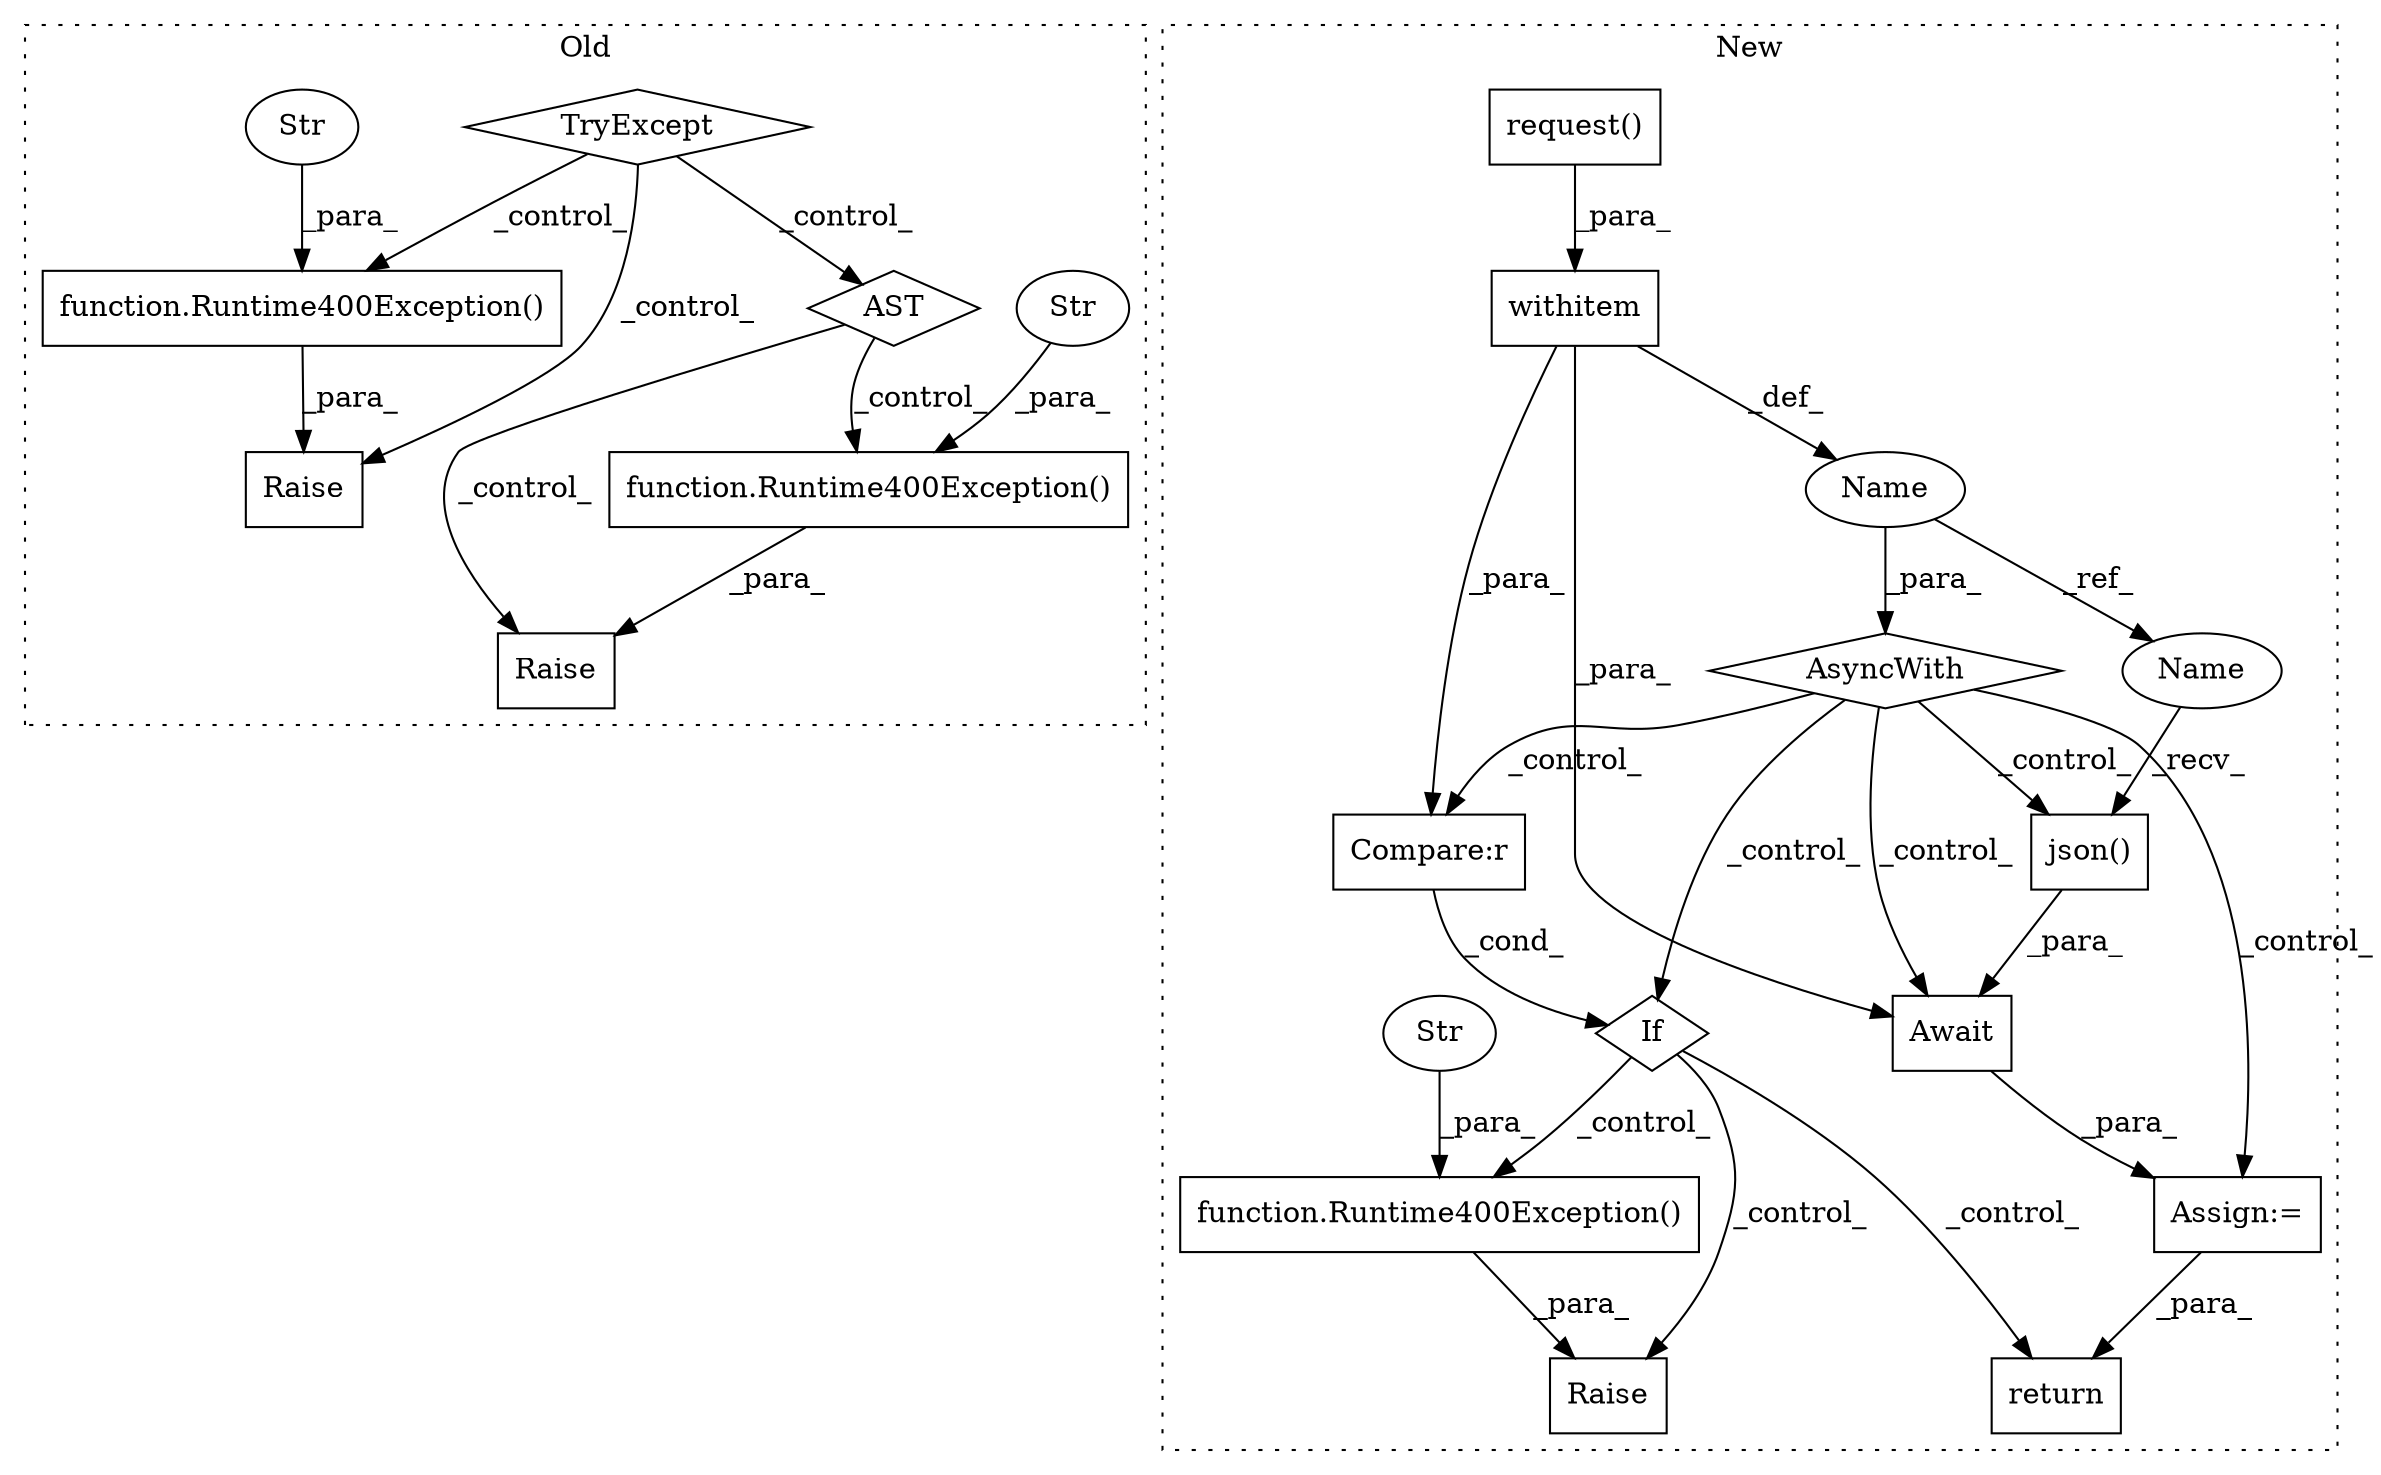 digraph G {
subgraph cluster0 {
1 [label="function.Runtime400Exception()" a="75" s="1674,1769" l="37,14" shape="box"];
3 [label="Raise" a="91" s="1668" l="6" shape="box"];
4 [label="Str" a="66" s="1711" l="58" shape="ellipse"];
5 [label="AST" a="2" s="1605,0" l="7,0" shape="diamond"];
8 [label="TryExcept" a="71" s="1223" l="17" shape="diamond"];
9 [label="function.Runtime400Exception()" a="75" s="1486,1578" l="41,18" shape="box"];
10 [label="Str" a="66" s="1527" l="51" shape="ellipse"];
17 [label="Raise" a="91" s="1480" l="6" shape="box"];
label = "Old";
style="dotted";
}
subgraph cluster1 {
2 [label="If" a="96" s="1847" l="3" shape="diamond"];
6 [label="function.Runtime400Exception()" a="75" s="1906,2003" l="41,18" shape="box"];
7 [label="Str" a="66" s="1947" l="56" shape="ellipse"];
11 [label="request()" a="75" s="1722,1743" l="16,28" shape="box"];
12 [label="json()" a="75" s="1819" l="15" shape="box"];
13 [label="Compare:r" a="40" s="1850" l="32" shape="box"];
14 [label="withitem" a="49" s="1722" l="7" shape="box"];
15 [label="Name" a="87" s="1775" l="8" shape="ellipse"];
16 [label="Raise" a="91" s="1900" l="6" shape="box"];
18 [label="Await" a="70" s="1813" l="6" shape="box"];
19 [label="AsyncWith" a="92" s="1711,1729" l="11,68" shape="diamond"];
20 [label="Assign:=" a="68" s="1810" l="3" shape="box"];
21 [label="return" a="93" s="2034" l="7" shape="box"];
22 [label="Name" a="87" s="1819" l="8" shape="ellipse"];
label = "New";
style="dotted";
}
1 -> 3 [label="_para_"];
2 -> 21 [label="_control_"];
2 -> 16 [label="_control_"];
2 -> 6 [label="_control_"];
4 -> 1 [label="_para_"];
5 -> 3 [label="_control_"];
5 -> 1 [label="_control_"];
6 -> 16 [label="_para_"];
7 -> 6 [label="_para_"];
8 -> 9 [label="_control_"];
8 -> 5 [label="_control_"];
8 -> 17 [label="_control_"];
9 -> 17 [label="_para_"];
10 -> 9 [label="_para_"];
11 -> 14 [label="_para_"];
12 -> 18 [label="_para_"];
13 -> 2 [label="_cond_"];
14 -> 18 [label="_para_"];
14 -> 15 [label="_def_"];
14 -> 13 [label="_para_"];
15 -> 19 [label="_para_"];
15 -> 22 [label="_ref_"];
18 -> 20 [label="_para_"];
19 -> 2 [label="_control_"];
19 -> 13 [label="_control_"];
19 -> 20 [label="_control_"];
19 -> 12 [label="_control_"];
19 -> 18 [label="_control_"];
20 -> 21 [label="_para_"];
22 -> 12 [label="_recv_"];
}